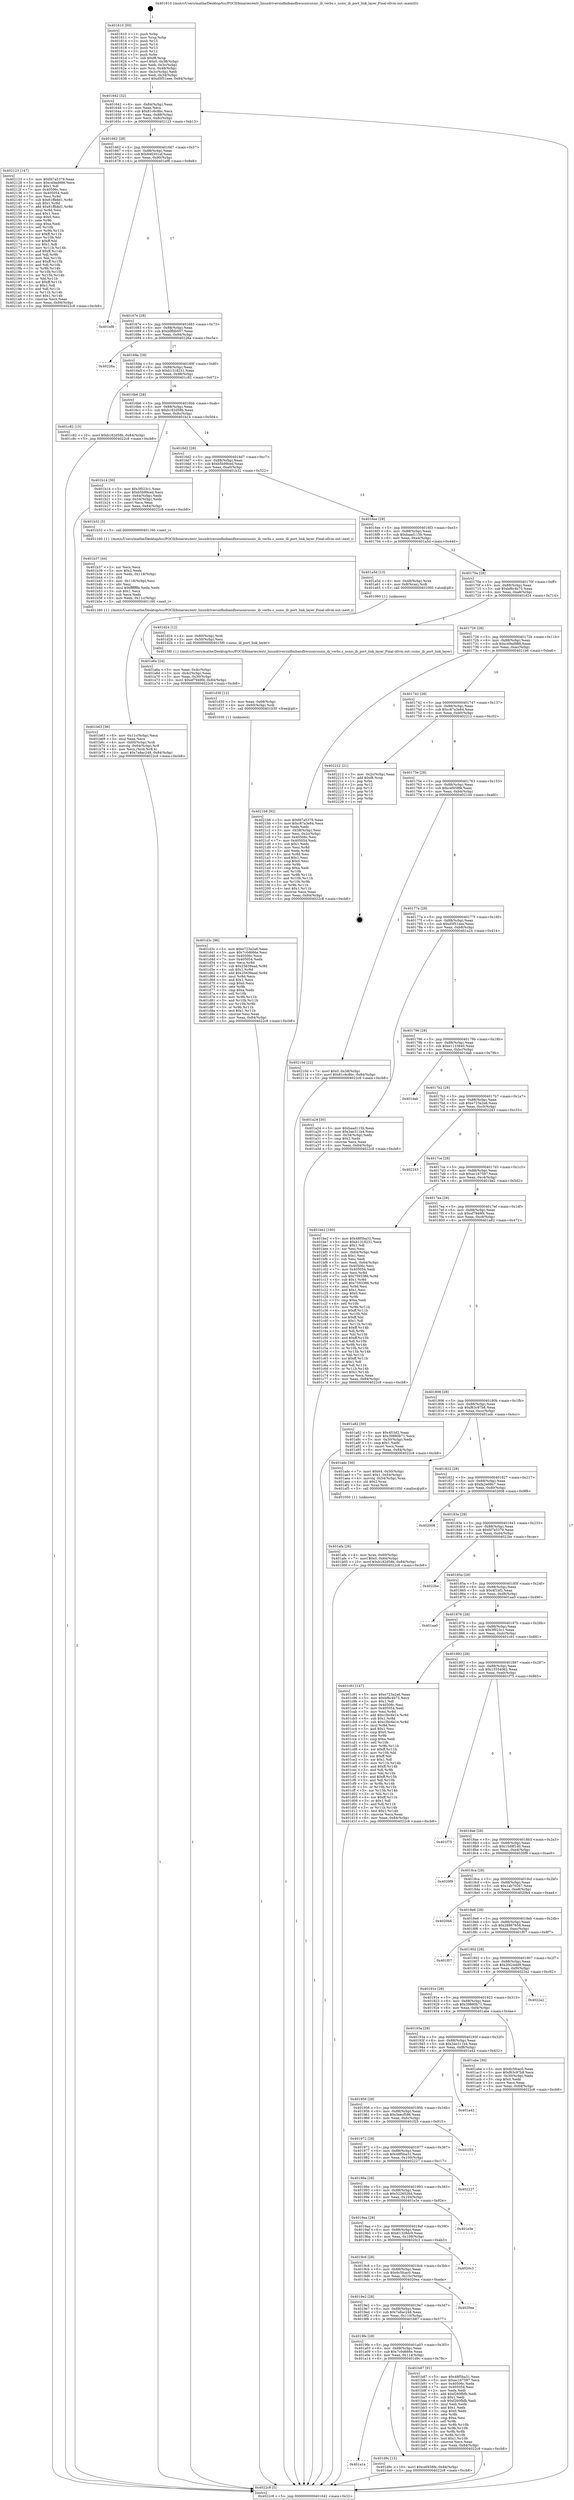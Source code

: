 digraph "0x401610" {
  label = "0x401610 (/mnt/c/Users/mathe/Desktop/tcc/POCII/binaries/extr_linuxdriversinfinibandhwusnicusnic_ib_verbs.c_usnic_ib_port_link_layer_Final-ollvm.out::main(0))"
  labelloc = "t"
  node[shape=record]

  Entry [label="",width=0.3,height=0.3,shape=circle,fillcolor=black,style=filled]
  "0x401642" [label="{
     0x401642 [32]\l
     | [instrs]\l
     &nbsp;&nbsp;0x401642 \<+6\>: mov -0x84(%rbp),%eax\l
     &nbsp;&nbsp;0x401648 \<+2\>: mov %eax,%ecx\l
     &nbsp;&nbsp;0x40164a \<+6\>: sub $0x81c6c8bc,%ecx\l
     &nbsp;&nbsp;0x401650 \<+6\>: mov %eax,-0x88(%rbp)\l
     &nbsp;&nbsp;0x401656 \<+6\>: mov %ecx,-0x8c(%rbp)\l
     &nbsp;&nbsp;0x40165c \<+6\>: je 0000000000402123 \<main+0xb13\>\l
  }"]
  "0x402123" [label="{
     0x402123 [147]\l
     | [instrs]\l
     &nbsp;&nbsp;0x402123 \<+5\>: mov $0xfd7a5379,%eax\l
     &nbsp;&nbsp;0x402128 \<+5\>: mov $0xc49ad986,%ecx\l
     &nbsp;&nbsp;0x40212d \<+2\>: mov $0x1,%dl\l
     &nbsp;&nbsp;0x40212f \<+7\>: mov 0x40506c,%esi\l
     &nbsp;&nbsp;0x402136 \<+7\>: mov 0x405054,%edi\l
     &nbsp;&nbsp;0x40213d \<+3\>: mov %esi,%r8d\l
     &nbsp;&nbsp;0x402140 \<+7\>: sub $0x81ffb8d1,%r8d\l
     &nbsp;&nbsp;0x402147 \<+4\>: sub $0x1,%r8d\l
     &nbsp;&nbsp;0x40214b \<+7\>: add $0x81ffb8d1,%r8d\l
     &nbsp;&nbsp;0x402152 \<+4\>: imul %r8d,%esi\l
     &nbsp;&nbsp;0x402156 \<+3\>: and $0x1,%esi\l
     &nbsp;&nbsp;0x402159 \<+3\>: cmp $0x0,%esi\l
     &nbsp;&nbsp;0x40215c \<+4\>: sete %r9b\l
     &nbsp;&nbsp;0x402160 \<+3\>: cmp $0xa,%edi\l
     &nbsp;&nbsp;0x402163 \<+4\>: setl %r10b\l
     &nbsp;&nbsp;0x402167 \<+3\>: mov %r9b,%r11b\l
     &nbsp;&nbsp;0x40216a \<+4\>: xor $0xff,%r11b\l
     &nbsp;&nbsp;0x40216e \<+3\>: mov %r10b,%bl\l
     &nbsp;&nbsp;0x402171 \<+3\>: xor $0xff,%bl\l
     &nbsp;&nbsp;0x402174 \<+3\>: xor $0x1,%dl\l
     &nbsp;&nbsp;0x402177 \<+3\>: mov %r11b,%r14b\l
     &nbsp;&nbsp;0x40217a \<+4\>: and $0xff,%r14b\l
     &nbsp;&nbsp;0x40217e \<+3\>: and %dl,%r9b\l
     &nbsp;&nbsp;0x402181 \<+3\>: mov %bl,%r15b\l
     &nbsp;&nbsp;0x402184 \<+4\>: and $0xff,%r15b\l
     &nbsp;&nbsp;0x402188 \<+3\>: and %dl,%r10b\l
     &nbsp;&nbsp;0x40218b \<+3\>: or %r9b,%r14b\l
     &nbsp;&nbsp;0x40218e \<+3\>: or %r10b,%r15b\l
     &nbsp;&nbsp;0x402191 \<+3\>: xor %r15b,%r14b\l
     &nbsp;&nbsp;0x402194 \<+3\>: or %bl,%r11b\l
     &nbsp;&nbsp;0x402197 \<+4\>: xor $0xff,%r11b\l
     &nbsp;&nbsp;0x40219b \<+3\>: or $0x1,%dl\l
     &nbsp;&nbsp;0x40219e \<+3\>: and %dl,%r11b\l
     &nbsp;&nbsp;0x4021a1 \<+3\>: or %r11b,%r14b\l
     &nbsp;&nbsp;0x4021a4 \<+4\>: test $0x1,%r14b\l
     &nbsp;&nbsp;0x4021a8 \<+3\>: cmovne %ecx,%eax\l
     &nbsp;&nbsp;0x4021ab \<+6\>: mov %eax,-0x84(%rbp)\l
     &nbsp;&nbsp;0x4021b1 \<+5\>: jmp 00000000004022c8 \<main+0xcb8\>\l
  }"]
  "0x401662" [label="{
     0x401662 [28]\l
     | [instrs]\l
     &nbsp;&nbsp;0x401662 \<+5\>: jmp 0000000000401667 \<main+0x57\>\l
     &nbsp;&nbsp;0x401667 \<+6\>: mov -0x88(%rbp),%eax\l
     &nbsp;&nbsp;0x40166d \<+5\>: sub $0x946301af,%eax\l
     &nbsp;&nbsp;0x401672 \<+6\>: mov %eax,-0x90(%rbp)\l
     &nbsp;&nbsp;0x401678 \<+6\>: je 0000000000401ef8 \<main+0x8e8\>\l
  }"]
  Exit [label="",width=0.3,height=0.3,shape=circle,fillcolor=black,style=filled,peripheries=2]
  "0x401ef8" [label="{
     0x401ef8\l
  }", style=dashed]
  "0x40167e" [label="{
     0x40167e [28]\l
     | [instrs]\l
     &nbsp;&nbsp;0x40167e \<+5\>: jmp 0000000000401683 \<main+0x73\>\l
     &nbsp;&nbsp;0x401683 \<+6\>: mov -0x88(%rbp),%eax\l
     &nbsp;&nbsp;0x401689 \<+5\>: sub $0xb0fdb057,%eax\l
     &nbsp;&nbsp;0x40168e \<+6\>: mov %eax,-0x94(%rbp)\l
     &nbsp;&nbsp;0x401694 \<+6\>: je 000000000040226a \<main+0xc5a\>\l
  }"]
  "0x401a1a" [label="{
     0x401a1a\l
  }", style=dashed]
  "0x40226a" [label="{
     0x40226a\l
  }", style=dashed]
  "0x40169a" [label="{
     0x40169a [28]\l
     | [instrs]\l
     &nbsp;&nbsp;0x40169a \<+5\>: jmp 000000000040169f \<main+0x8f\>\l
     &nbsp;&nbsp;0x40169f \<+6\>: mov -0x88(%rbp),%eax\l
     &nbsp;&nbsp;0x4016a5 \<+5\>: sub $0xb1318231,%eax\l
     &nbsp;&nbsp;0x4016aa \<+6\>: mov %eax,-0x98(%rbp)\l
     &nbsp;&nbsp;0x4016b0 \<+6\>: je 0000000000401c82 \<main+0x672\>\l
  }"]
  "0x401d9c" [label="{
     0x401d9c [15]\l
     | [instrs]\l
     &nbsp;&nbsp;0x401d9c \<+10\>: movl $0xcef458fe,-0x84(%rbp)\l
     &nbsp;&nbsp;0x401da6 \<+5\>: jmp 00000000004022c8 \<main+0xcb8\>\l
  }"]
  "0x401c82" [label="{
     0x401c82 [15]\l
     | [instrs]\l
     &nbsp;&nbsp;0x401c82 \<+10\>: movl $0xb182d58b,-0x84(%rbp)\l
     &nbsp;&nbsp;0x401c8c \<+5\>: jmp 00000000004022c8 \<main+0xcb8\>\l
  }"]
  "0x4016b6" [label="{
     0x4016b6 [28]\l
     | [instrs]\l
     &nbsp;&nbsp;0x4016b6 \<+5\>: jmp 00000000004016bb \<main+0xab\>\l
     &nbsp;&nbsp;0x4016bb \<+6\>: mov -0x88(%rbp),%eax\l
     &nbsp;&nbsp;0x4016c1 \<+5\>: sub $0xb182d58b,%eax\l
     &nbsp;&nbsp;0x4016c6 \<+6\>: mov %eax,-0x9c(%rbp)\l
     &nbsp;&nbsp;0x4016cc \<+6\>: je 0000000000401b14 \<main+0x504\>\l
  }"]
  "0x401d3c" [label="{
     0x401d3c [96]\l
     | [instrs]\l
     &nbsp;&nbsp;0x401d3c \<+5\>: mov $0xe723a2a6,%eax\l
     &nbsp;&nbsp;0x401d41 \<+5\>: mov $0x7c0d666e,%esi\l
     &nbsp;&nbsp;0x401d46 \<+7\>: mov 0x40506c,%ecx\l
     &nbsp;&nbsp;0x401d4d \<+7\>: mov 0x405054,%edx\l
     &nbsp;&nbsp;0x401d54 \<+3\>: mov %ecx,%r8d\l
     &nbsp;&nbsp;0x401d57 \<+7\>: sub $0x25639aad,%r8d\l
     &nbsp;&nbsp;0x401d5e \<+4\>: sub $0x1,%r8d\l
     &nbsp;&nbsp;0x401d62 \<+7\>: add $0x25639aad,%r8d\l
     &nbsp;&nbsp;0x401d69 \<+4\>: imul %r8d,%ecx\l
     &nbsp;&nbsp;0x401d6d \<+3\>: and $0x1,%ecx\l
     &nbsp;&nbsp;0x401d70 \<+3\>: cmp $0x0,%ecx\l
     &nbsp;&nbsp;0x401d73 \<+4\>: sete %r9b\l
     &nbsp;&nbsp;0x401d77 \<+3\>: cmp $0xa,%edx\l
     &nbsp;&nbsp;0x401d7a \<+4\>: setl %r10b\l
     &nbsp;&nbsp;0x401d7e \<+3\>: mov %r9b,%r11b\l
     &nbsp;&nbsp;0x401d81 \<+3\>: and %r10b,%r11b\l
     &nbsp;&nbsp;0x401d84 \<+3\>: xor %r10b,%r9b\l
     &nbsp;&nbsp;0x401d87 \<+3\>: or %r9b,%r11b\l
     &nbsp;&nbsp;0x401d8a \<+4\>: test $0x1,%r11b\l
     &nbsp;&nbsp;0x401d8e \<+3\>: cmovne %esi,%eax\l
     &nbsp;&nbsp;0x401d91 \<+6\>: mov %eax,-0x84(%rbp)\l
     &nbsp;&nbsp;0x401d97 \<+5\>: jmp 00000000004022c8 \<main+0xcb8\>\l
  }"]
  "0x401b14" [label="{
     0x401b14 [30]\l
     | [instrs]\l
     &nbsp;&nbsp;0x401b14 \<+5\>: mov $0x3f023c1,%eax\l
     &nbsp;&nbsp;0x401b19 \<+5\>: mov $0xb5b99ced,%ecx\l
     &nbsp;&nbsp;0x401b1e \<+3\>: mov -0x64(%rbp),%edx\l
     &nbsp;&nbsp;0x401b21 \<+3\>: cmp -0x54(%rbp),%edx\l
     &nbsp;&nbsp;0x401b24 \<+3\>: cmovl %ecx,%eax\l
     &nbsp;&nbsp;0x401b27 \<+6\>: mov %eax,-0x84(%rbp)\l
     &nbsp;&nbsp;0x401b2d \<+5\>: jmp 00000000004022c8 \<main+0xcb8\>\l
  }"]
  "0x4016d2" [label="{
     0x4016d2 [28]\l
     | [instrs]\l
     &nbsp;&nbsp;0x4016d2 \<+5\>: jmp 00000000004016d7 \<main+0xc7\>\l
     &nbsp;&nbsp;0x4016d7 \<+6\>: mov -0x88(%rbp),%eax\l
     &nbsp;&nbsp;0x4016dd \<+5\>: sub $0xb5b99ced,%eax\l
     &nbsp;&nbsp;0x4016e2 \<+6\>: mov %eax,-0xa0(%rbp)\l
     &nbsp;&nbsp;0x4016e8 \<+6\>: je 0000000000401b32 \<main+0x522\>\l
  }"]
  "0x401d30" [label="{
     0x401d30 [12]\l
     | [instrs]\l
     &nbsp;&nbsp;0x401d30 \<+3\>: mov %eax,-0x68(%rbp)\l
     &nbsp;&nbsp;0x401d33 \<+4\>: mov -0x60(%rbp),%rdi\l
     &nbsp;&nbsp;0x401d37 \<+5\>: call 0000000000401030 \<free@plt\>\l
     | [calls]\l
     &nbsp;&nbsp;0x401030 \{1\} (unknown)\l
  }"]
  "0x401b32" [label="{
     0x401b32 [5]\l
     | [instrs]\l
     &nbsp;&nbsp;0x401b32 \<+5\>: call 0000000000401160 \<next_i\>\l
     | [calls]\l
     &nbsp;&nbsp;0x401160 \{1\} (/mnt/c/Users/mathe/Desktop/tcc/POCII/binaries/extr_linuxdriversinfinibandhwusnicusnic_ib_verbs.c_usnic_ib_port_link_layer_Final-ollvm.out::next_i)\l
  }"]
  "0x4016ee" [label="{
     0x4016ee [28]\l
     | [instrs]\l
     &nbsp;&nbsp;0x4016ee \<+5\>: jmp 00000000004016f3 \<main+0xe3\>\l
     &nbsp;&nbsp;0x4016f3 \<+6\>: mov -0x88(%rbp),%eax\l
     &nbsp;&nbsp;0x4016f9 \<+5\>: sub $0xbaad115b,%eax\l
     &nbsp;&nbsp;0x4016fe \<+6\>: mov %eax,-0xa4(%rbp)\l
     &nbsp;&nbsp;0x401704 \<+6\>: je 0000000000401a5d \<main+0x44d\>\l
  }"]
  "0x4019fe" [label="{
     0x4019fe [28]\l
     | [instrs]\l
     &nbsp;&nbsp;0x4019fe \<+5\>: jmp 0000000000401a03 \<main+0x3f3\>\l
     &nbsp;&nbsp;0x401a03 \<+6\>: mov -0x88(%rbp),%eax\l
     &nbsp;&nbsp;0x401a09 \<+5\>: sub $0x7c0d666e,%eax\l
     &nbsp;&nbsp;0x401a0e \<+6\>: mov %eax,-0x114(%rbp)\l
     &nbsp;&nbsp;0x401a14 \<+6\>: je 0000000000401d9c \<main+0x78c\>\l
  }"]
  "0x401a5d" [label="{
     0x401a5d [13]\l
     | [instrs]\l
     &nbsp;&nbsp;0x401a5d \<+4\>: mov -0x48(%rbp),%rax\l
     &nbsp;&nbsp;0x401a61 \<+4\>: mov 0x8(%rax),%rdi\l
     &nbsp;&nbsp;0x401a65 \<+5\>: call 0000000000401060 \<atoi@plt\>\l
     | [calls]\l
     &nbsp;&nbsp;0x401060 \{1\} (unknown)\l
  }"]
  "0x40170a" [label="{
     0x40170a [28]\l
     | [instrs]\l
     &nbsp;&nbsp;0x40170a \<+5\>: jmp 000000000040170f \<main+0xff\>\l
     &nbsp;&nbsp;0x40170f \<+6\>: mov -0x88(%rbp),%eax\l
     &nbsp;&nbsp;0x401715 \<+5\>: sub $0xbf6c4b75,%eax\l
     &nbsp;&nbsp;0x40171a \<+6\>: mov %eax,-0xa8(%rbp)\l
     &nbsp;&nbsp;0x401720 \<+6\>: je 0000000000401d24 \<main+0x714\>\l
  }"]
  "0x401b87" [label="{
     0x401b87 [91]\l
     | [instrs]\l
     &nbsp;&nbsp;0x401b87 \<+5\>: mov $0x48f5ba31,%eax\l
     &nbsp;&nbsp;0x401b8c \<+5\>: mov $0xec167597,%ecx\l
     &nbsp;&nbsp;0x401b91 \<+7\>: mov 0x40506c,%edx\l
     &nbsp;&nbsp;0x401b98 \<+7\>: mov 0x405054,%esi\l
     &nbsp;&nbsp;0x401b9f \<+2\>: mov %edx,%edi\l
     &nbsp;&nbsp;0x401ba1 \<+6\>: add $0xf260fbfb,%edi\l
     &nbsp;&nbsp;0x401ba7 \<+3\>: sub $0x1,%edi\l
     &nbsp;&nbsp;0x401baa \<+6\>: sub $0xf260fbfb,%edi\l
     &nbsp;&nbsp;0x401bb0 \<+3\>: imul %edi,%edx\l
     &nbsp;&nbsp;0x401bb3 \<+3\>: and $0x1,%edx\l
     &nbsp;&nbsp;0x401bb6 \<+3\>: cmp $0x0,%edx\l
     &nbsp;&nbsp;0x401bb9 \<+4\>: sete %r8b\l
     &nbsp;&nbsp;0x401bbd \<+3\>: cmp $0xa,%esi\l
     &nbsp;&nbsp;0x401bc0 \<+4\>: setl %r9b\l
     &nbsp;&nbsp;0x401bc4 \<+3\>: mov %r8b,%r10b\l
     &nbsp;&nbsp;0x401bc7 \<+3\>: and %r9b,%r10b\l
     &nbsp;&nbsp;0x401bca \<+3\>: xor %r9b,%r8b\l
     &nbsp;&nbsp;0x401bcd \<+3\>: or %r8b,%r10b\l
     &nbsp;&nbsp;0x401bd0 \<+4\>: test $0x1,%r10b\l
     &nbsp;&nbsp;0x401bd4 \<+3\>: cmovne %ecx,%eax\l
     &nbsp;&nbsp;0x401bd7 \<+6\>: mov %eax,-0x84(%rbp)\l
     &nbsp;&nbsp;0x401bdd \<+5\>: jmp 00000000004022c8 \<main+0xcb8\>\l
  }"]
  "0x401d24" [label="{
     0x401d24 [12]\l
     | [instrs]\l
     &nbsp;&nbsp;0x401d24 \<+4\>: mov -0x60(%rbp),%rdi\l
     &nbsp;&nbsp;0x401d28 \<+3\>: mov -0x50(%rbp),%esi\l
     &nbsp;&nbsp;0x401d2b \<+5\>: call 00000000004015f0 \<usnic_ib_port_link_layer\>\l
     | [calls]\l
     &nbsp;&nbsp;0x4015f0 \{1\} (/mnt/c/Users/mathe/Desktop/tcc/POCII/binaries/extr_linuxdriversinfinibandhwusnicusnic_ib_verbs.c_usnic_ib_port_link_layer_Final-ollvm.out::usnic_ib_port_link_layer)\l
  }"]
  "0x401726" [label="{
     0x401726 [28]\l
     | [instrs]\l
     &nbsp;&nbsp;0x401726 \<+5\>: jmp 000000000040172b \<main+0x11b\>\l
     &nbsp;&nbsp;0x40172b \<+6\>: mov -0x88(%rbp),%eax\l
     &nbsp;&nbsp;0x401731 \<+5\>: sub $0xc49ad986,%eax\l
     &nbsp;&nbsp;0x401736 \<+6\>: mov %eax,-0xac(%rbp)\l
     &nbsp;&nbsp;0x40173c \<+6\>: je 00000000004021b6 \<main+0xba6\>\l
  }"]
  "0x4019e2" [label="{
     0x4019e2 [28]\l
     | [instrs]\l
     &nbsp;&nbsp;0x4019e2 \<+5\>: jmp 00000000004019e7 \<main+0x3d7\>\l
     &nbsp;&nbsp;0x4019e7 \<+6\>: mov -0x88(%rbp),%eax\l
     &nbsp;&nbsp;0x4019ed \<+5\>: sub $0x7a8ac248,%eax\l
     &nbsp;&nbsp;0x4019f2 \<+6\>: mov %eax,-0x110(%rbp)\l
     &nbsp;&nbsp;0x4019f8 \<+6\>: je 0000000000401b87 \<main+0x577\>\l
  }"]
  "0x4021b6" [label="{
     0x4021b6 [92]\l
     | [instrs]\l
     &nbsp;&nbsp;0x4021b6 \<+5\>: mov $0xfd7a5379,%eax\l
     &nbsp;&nbsp;0x4021bb \<+5\>: mov $0xc87a3e84,%ecx\l
     &nbsp;&nbsp;0x4021c0 \<+2\>: xor %edx,%edx\l
     &nbsp;&nbsp;0x4021c2 \<+3\>: mov -0x38(%rbp),%esi\l
     &nbsp;&nbsp;0x4021c5 \<+3\>: mov %esi,-0x2c(%rbp)\l
     &nbsp;&nbsp;0x4021c8 \<+7\>: mov 0x40506c,%esi\l
     &nbsp;&nbsp;0x4021cf \<+7\>: mov 0x405054,%edi\l
     &nbsp;&nbsp;0x4021d6 \<+3\>: sub $0x1,%edx\l
     &nbsp;&nbsp;0x4021d9 \<+3\>: mov %esi,%r8d\l
     &nbsp;&nbsp;0x4021dc \<+3\>: add %edx,%r8d\l
     &nbsp;&nbsp;0x4021df \<+4\>: imul %r8d,%esi\l
     &nbsp;&nbsp;0x4021e3 \<+3\>: and $0x1,%esi\l
     &nbsp;&nbsp;0x4021e6 \<+3\>: cmp $0x0,%esi\l
     &nbsp;&nbsp;0x4021e9 \<+4\>: sete %r9b\l
     &nbsp;&nbsp;0x4021ed \<+3\>: cmp $0xa,%edi\l
     &nbsp;&nbsp;0x4021f0 \<+4\>: setl %r10b\l
     &nbsp;&nbsp;0x4021f4 \<+3\>: mov %r9b,%r11b\l
     &nbsp;&nbsp;0x4021f7 \<+3\>: and %r10b,%r11b\l
     &nbsp;&nbsp;0x4021fa \<+3\>: xor %r10b,%r9b\l
     &nbsp;&nbsp;0x4021fd \<+3\>: or %r9b,%r11b\l
     &nbsp;&nbsp;0x402200 \<+4\>: test $0x1,%r11b\l
     &nbsp;&nbsp;0x402204 \<+3\>: cmovne %ecx,%eax\l
     &nbsp;&nbsp;0x402207 \<+6\>: mov %eax,-0x84(%rbp)\l
     &nbsp;&nbsp;0x40220d \<+5\>: jmp 00000000004022c8 \<main+0xcb8\>\l
  }"]
  "0x401742" [label="{
     0x401742 [28]\l
     | [instrs]\l
     &nbsp;&nbsp;0x401742 \<+5\>: jmp 0000000000401747 \<main+0x137\>\l
     &nbsp;&nbsp;0x401747 \<+6\>: mov -0x88(%rbp),%eax\l
     &nbsp;&nbsp;0x40174d \<+5\>: sub $0xc87a3e84,%eax\l
     &nbsp;&nbsp;0x401752 \<+6\>: mov %eax,-0xb0(%rbp)\l
     &nbsp;&nbsp;0x401758 \<+6\>: je 0000000000402212 \<main+0xc02\>\l
  }"]
  "0x4020ea" [label="{
     0x4020ea\l
  }", style=dashed]
  "0x402212" [label="{
     0x402212 [21]\l
     | [instrs]\l
     &nbsp;&nbsp;0x402212 \<+3\>: mov -0x2c(%rbp),%eax\l
     &nbsp;&nbsp;0x402215 \<+7\>: add $0xf8,%rsp\l
     &nbsp;&nbsp;0x40221c \<+1\>: pop %rbx\l
     &nbsp;&nbsp;0x40221d \<+2\>: pop %r12\l
     &nbsp;&nbsp;0x40221f \<+2\>: pop %r13\l
     &nbsp;&nbsp;0x402221 \<+2\>: pop %r14\l
     &nbsp;&nbsp;0x402223 \<+2\>: pop %r15\l
     &nbsp;&nbsp;0x402225 \<+1\>: pop %rbp\l
     &nbsp;&nbsp;0x402226 \<+1\>: ret\l
  }"]
  "0x40175e" [label="{
     0x40175e [28]\l
     | [instrs]\l
     &nbsp;&nbsp;0x40175e \<+5\>: jmp 0000000000401763 \<main+0x153\>\l
     &nbsp;&nbsp;0x401763 \<+6\>: mov -0x88(%rbp),%eax\l
     &nbsp;&nbsp;0x401769 \<+5\>: sub $0xcef458fe,%eax\l
     &nbsp;&nbsp;0x40176e \<+6\>: mov %eax,-0xb4(%rbp)\l
     &nbsp;&nbsp;0x401774 \<+6\>: je 000000000040210d \<main+0xafd\>\l
  }"]
  "0x4019c6" [label="{
     0x4019c6 [28]\l
     | [instrs]\l
     &nbsp;&nbsp;0x4019c6 \<+5\>: jmp 00000000004019cb \<main+0x3bb\>\l
     &nbsp;&nbsp;0x4019cb \<+6\>: mov -0x88(%rbp),%eax\l
     &nbsp;&nbsp;0x4019d1 \<+5\>: sub $0x6c5fcac0,%eax\l
     &nbsp;&nbsp;0x4019d6 \<+6\>: mov %eax,-0x10c(%rbp)\l
     &nbsp;&nbsp;0x4019dc \<+6\>: je 00000000004020ea \<main+0xada\>\l
  }"]
  "0x40210d" [label="{
     0x40210d [22]\l
     | [instrs]\l
     &nbsp;&nbsp;0x40210d \<+7\>: movl $0x0,-0x38(%rbp)\l
     &nbsp;&nbsp;0x402114 \<+10\>: movl $0x81c6c8bc,-0x84(%rbp)\l
     &nbsp;&nbsp;0x40211e \<+5\>: jmp 00000000004022c8 \<main+0xcb8\>\l
  }"]
  "0x40177a" [label="{
     0x40177a [28]\l
     | [instrs]\l
     &nbsp;&nbsp;0x40177a \<+5\>: jmp 000000000040177f \<main+0x16f\>\l
     &nbsp;&nbsp;0x40177f \<+6\>: mov -0x88(%rbp),%eax\l
     &nbsp;&nbsp;0x401785 \<+5\>: sub $0xd5f51eee,%eax\l
     &nbsp;&nbsp;0x40178a \<+6\>: mov %eax,-0xb8(%rbp)\l
     &nbsp;&nbsp;0x401790 \<+6\>: je 0000000000401a24 \<main+0x414\>\l
  }"]
  "0x4020c3" [label="{
     0x4020c3\l
  }", style=dashed]
  "0x401a24" [label="{
     0x401a24 [30]\l
     | [instrs]\l
     &nbsp;&nbsp;0x401a24 \<+5\>: mov $0xbaad115b,%eax\l
     &nbsp;&nbsp;0x401a29 \<+5\>: mov $0x3ae311b4,%ecx\l
     &nbsp;&nbsp;0x401a2e \<+3\>: mov -0x34(%rbp),%edx\l
     &nbsp;&nbsp;0x401a31 \<+3\>: cmp $0x2,%edx\l
     &nbsp;&nbsp;0x401a34 \<+3\>: cmovne %ecx,%eax\l
     &nbsp;&nbsp;0x401a37 \<+6\>: mov %eax,-0x84(%rbp)\l
     &nbsp;&nbsp;0x401a3d \<+5\>: jmp 00000000004022c8 \<main+0xcb8\>\l
  }"]
  "0x401796" [label="{
     0x401796 [28]\l
     | [instrs]\l
     &nbsp;&nbsp;0x401796 \<+5\>: jmp 000000000040179b \<main+0x18b\>\l
     &nbsp;&nbsp;0x40179b \<+6\>: mov -0x88(%rbp),%eax\l
     &nbsp;&nbsp;0x4017a1 \<+5\>: sub $0xe1133840,%eax\l
     &nbsp;&nbsp;0x4017a6 \<+6\>: mov %eax,-0xbc(%rbp)\l
     &nbsp;&nbsp;0x4017ac \<+6\>: je 0000000000401dab \<main+0x79b\>\l
  }"]
  "0x4022c8" [label="{
     0x4022c8 [5]\l
     | [instrs]\l
     &nbsp;&nbsp;0x4022c8 \<+5\>: jmp 0000000000401642 \<main+0x32\>\l
  }"]
  "0x401610" [label="{
     0x401610 [50]\l
     | [instrs]\l
     &nbsp;&nbsp;0x401610 \<+1\>: push %rbp\l
     &nbsp;&nbsp;0x401611 \<+3\>: mov %rsp,%rbp\l
     &nbsp;&nbsp;0x401614 \<+2\>: push %r15\l
     &nbsp;&nbsp;0x401616 \<+2\>: push %r14\l
     &nbsp;&nbsp;0x401618 \<+2\>: push %r13\l
     &nbsp;&nbsp;0x40161a \<+2\>: push %r12\l
     &nbsp;&nbsp;0x40161c \<+1\>: push %rbx\l
     &nbsp;&nbsp;0x40161d \<+7\>: sub $0xf8,%rsp\l
     &nbsp;&nbsp;0x401624 \<+7\>: movl $0x0,-0x38(%rbp)\l
     &nbsp;&nbsp;0x40162b \<+3\>: mov %edi,-0x3c(%rbp)\l
     &nbsp;&nbsp;0x40162e \<+4\>: mov %rsi,-0x48(%rbp)\l
     &nbsp;&nbsp;0x401632 \<+3\>: mov -0x3c(%rbp),%edi\l
     &nbsp;&nbsp;0x401635 \<+3\>: mov %edi,-0x34(%rbp)\l
     &nbsp;&nbsp;0x401638 \<+10\>: movl $0xd5f51eee,-0x84(%rbp)\l
  }"]
  "0x401a6a" [label="{
     0x401a6a [24]\l
     | [instrs]\l
     &nbsp;&nbsp;0x401a6a \<+3\>: mov %eax,-0x4c(%rbp)\l
     &nbsp;&nbsp;0x401a6d \<+3\>: mov -0x4c(%rbp),%eax\l
     &nbsp;&nbsp;0x401a70 \<+3\>: mov %eax,-0x30(%rbp)\l
     &nbsp;&nbsp;0x401a73 \<+10\>: movl $0xef7949f4,-0x84(%rbp)\l
     &nbsp;&nbsp;0x401a7d \<+5\>: jmp 00000000004022c8 \<main+0xcb8\>\l
  }"]
  "0x4019aa" [label="{
     0x4019aa [28]\l
     | [instrs]\l
     &nbsp;&nbsp;0x4019aa \<+5\>: jmp 00000000004019af \<main+0x39f\>\l
     &nbsp;&nbsp;0x4019af \<+6\>: mov -0x88(%rbp),%eax\l
     &nbsp;&nbsp;0x4019b5 \<+5\>: sub $0x61328dc9,%eax\l
     &nbsp;&nbsp;0x4019ba \<+6\>: mov %eax,-0x108(%rbp)\l
     &nbsp;&nbsp;0x4019c0 \<+6\>: je 00000000004020c3 \<main+0xab3\>\l
  }"]
  "0x401dab" [label="{
     0x401dab\l
  }", style=dashed]
  "0x4017b2" [label="{
     0x4017b2 [28]\l
     | [instrs]\l
     &nbsp;&nbsp;0x4017b2 \<+5\>: jmp 00000000004017b7 \<main+0x1a7\>\l
     &nbsp;&nbsp;0x4017b7 \<+6\>: mov -0x88(%rbp),%eax\l
     &nbsp;&nbsp;0x4017bd \<+5\>: sub $0xe723a2a6,%eax\l
     &nbsp;&nbsp;0x4017c2 \<+6\>: mov %eax,-0xc0(%rbp)\l
     &nbsp;&nbsp;0x4017c8 \<+6\>: je 0000000000402243 \<main+0xc33\>\l
  }"]
  "0x401e3e" [label="{
     0x401e3e\l
  }", style=dashed]
  "0x402243" [label="{
     0x402243\l
  }", style=dashed]
  "0x4017ce" [label="{
     0x4017ce [28]\l
     | [instrs]\l
     &nbsp;&nbsp;0x4017ce \<+5\>: jmp 00000000004017d3 \<main+0x1c3\>\l
     &nbsp;&nbsp;0x4017d3 \<+6\>: mov -0x88(%rbp),%eax\l
     &nbsp;&nbsp;0x4017d9 \<+5\>: sub $0xec167597,%eax\l
     &nbsp;&nbsp;0x4017de \<+6\>: mov %eax,-0xc4(%rbp)\l
     &nbsp;&nbsp;0x4017e4 \<+6\>: je 0000000000401be2 \<main+0x5d2\>\l
  }"]
  "0x40198e" [label="{
     0x40198e [28]\l
     | [instrs]\l
     &nbsp;&nbsp;0x40198e \<+5\>: jmp 0000000000401993 \<main+0x383\>\l
     &nbsp;&nbsp;0x401993 \<+6\>: mov -0x88(%rbp),%eax\l
     &nbsp;&nbsp;0x401999 \<+5\>: sub $0x5226526d,%eax\l
     &nbsp;&nbsp;0x40199e \<+6\>: mov %eax,-0x104(%rbp)\l
     &nbsp;&nbsp;0x4019a4 \<+6\>: je 0000000000401e3e \<main+0x82e\>\l
  }"]
  "0x401be2" [label="{
     0x401be2 [160]\l
     | [instrs]\l
     &nbsp;&nbsp;0x401be2 \<+5\>: mov $0x48f5ba31,%eax\l
     &nbsp;&nbsp;0x401be7 \<+5\>: mov $0xb1318231,%ecx\l
     &nbsp;&nbsp;0x401bec \<+2\>: mov $0x1,%dl\l
     &nbsp;&nbsp;0x401bee \<+2\>: xor %esi,%esi\l
     &nbsp;&nbsp;0x401bf0 \<+3\>: mov -0x64(%rbp),%edi\l
     &nbsp;&nbsp;0x401bf3 \<+3\>: sub $0x1,%esi\l
     &nbsp;&nbsp;0x401bf6 \<+2\>: sub %esi,%edi\l
     &nbsp;&nbsp;0x401bf8 \<+3\>: mov %edi,-0x64(%rbp)\l
     &nbsp;&nbsp;0x401bfb \<+7\>: mov 0x40506c,%esi\l
     &nbsp;&nbsp;0x401c02 \<+7\>: mov 0x405054,%edi\l
     &nbsp;&nbsp;0x401c09 \<+3\>: mov %esi,%r8d\l
     &nbsp;&nbsp;0x401c0c \<+7\>: sub $0x7593386,%r8d\l
     &nbsp;&nbsp;0x401c13 \<+4\>: sub $0x1,%r8d\l
     &nbsp;&nbsp;0x401c17 \<+7\>: add $0x7593386,%r8d\l
     &nbsp;&nbsp;0x401c1e \<+4\>: imul %r8d,%esi\l
     &nbsp;&nbsp;0x401c22 \<+3\>: and $0x1,%esi\l
     &nbsp;&nbsp;0x401c25 \<+3\>: cmp $0x0,%esi\l
     &nbsp;&nbsp;0x401c28 \<+4\>: sete %r9b\l
     &nbsp;&nbsp;0x401c2c \<+3\>: cmp $0xa,%edi\l
     &nbsp;&nbsp;0x401c2f \<+4\>: setl %r10b\l
     &nbsp;&nbsp;0x401c33 \<+3\>: mov %r9b,%r11b\l
     &nbsp;&nbsp;0x401c36 \<+4\>: xor $0xff,%r11b\l
     &nbsp;&nbsp;0x401c3a \<+3\>: mov %r10b,%bl\l
     &nbsp;&nbsp;0x401c3d \<+3\>: xor $0xff,%bl\l
     &nbsp;&nbsp;0x401c40 \<+3\>: xor $0x1,%dl\l
     &nbsp;&nbsp;0x401c43 \<+3\>: mov %r11b,%r14b\l
     &nbsp;&nbsp;0x401c46 \<+4\>: and $0xff,%r14b\l
     &nbsp;&nbsp;0x401c4a \<+3\>: and %dl,%r9b\l
     &nbsp;&nbsp;0x401c4d \<+3\>: mov %bl,%r15b\l
     &nbsp;&nbsp;0x401c50 \<+4\>: and $0xff,%r15b\l
     &nbsp;&nbsp;0x401c54 \<+3\>: and %dl,%r10b\l
     &nbsp;&nbsp;0x401c57 \<+3\>: or %r9b,%r14b\l
     &nbsp;&nbsp;0x401c5a \<+3\>: or %r10b,%r15b\l
     &nbsp;&nbsp;0x401c5d \<+3\>: xor %r15b,%r14b\l
     &nbsp;&nbsp;0x401c60 \<+3\>: or %bl,%r11b\l
     &nbsp;&nbsp;0x401c63 \<+4\>: xor $0xff,%r11b\l
     &nbsp;&nbsp;0x401c67 \<+3\>: or $0x1,%dl\l
     &nbsp;&nbsp;0x401c6a \<+3\>: and %dl,%r11b\l
     &nbsp;&nbsp;0x401c6d \<+3\>: or %r11b,%r14b\l
     &nbsp;&nbsp;0x401c70 \<+4\>: test $0x1,%r14b\l
     &nbsp;&nbsp;0x401c74 \<+3\>: cmovne %ecx,%eax\l
     &nbsp;&nbsp;0x401c77 \<+6\>: mov %eax,-0x84(%rbp)\l
     &nbsp;&nbsp;0x401c7d \<+5\>: jmp 00000000004022c8 \<main+0xcb8\>\l
  }"]
  "0x4017ea" [label="{
     0x4017ea [28]\l
     | [instrs]\l
     &nbsp;&nbsp;0x4017ea \<+5\>: jmp 00000000004017ef \<main+0x1df\>\l
     &nbsp;&nbsp;0x4017ef \<+6\>: mov -0x88(%rbp),%eax\l
     &nbsp;&nbsp;0x4017f5 \<+5\>: sub $0xef7949f4,%eax\l
     &nbsp;&nbsp;0x4017fa \<+6\>: mov %eax,-0xc8(%rbp)\l
     &nbsp;&nbsp;0x401800 \<+6\>: je 0000000000401a82 \<main+0x472\>\l
  }"]
  "0x402227" [label="{
     0x402227\l
  }", style=dashed]
  "0x401a82" [label="{
     0x401a82 [30]\l
     | [instrs]\l
     &nbsp;&nbsp;0x401a82 \<+5\>: mov $0x4f1bf2,%eax\l
     &nbsp;&nbsp;0x401a87 \<+5\>: mov $0x39880b71,%ecx\l
     &nbsp;&nbsp;0x401a8c \<+3\>: mov -0x30(%rbp),%edx\l
     &nbsp;&nbsp;0x401a8f \<+3\>: cmp $0x1,%edx\l
     &nbsp;&nbsp;0x401a92 \<+3\>: cmovl %ecx,%eax\l
     &nbsp;&nbsp;0x401a95 \<+6\>: mov %eax,-0x84(%rbp)\l
     &nbsp;&nbsp;0x401a9b \<+5\>: jmp 00000000004022c8 \<main+0xcb8\>\l
  }"]
  "0x401806" [label="{
     0x401806 [28]\l
     | [instrs]\l
     &nbsp;&nbsp;0x401806 \<+5\>: jmp 000000000040180b \<main+0x1fb\>\l
     &nbsp;&nbsp;0x40180b \<+6\>: mov -0x88(%rbp),%eax\l
     &nbsp;&nbsp;0x401811 \<+5\>: sub $0xf63c97b8,%eax\l
     &nbsp;&nbsp;0x401816 \<+6\>: mov %eax,-0xcc(%rbp)\l
     &nbsp;&nbsp;0x40181c \<+6\>: je 0000000000401adc \<main+0x4cc\>\l
  }"]
  "0x401972" [label="{
     0x401972 [28]\l
     | [instrs]\l
     &nbsp;&nbsp;0x401972 \<+5\>: jmp 0000000000401977 \<main+0x367\>\l
     &nbsp;&nbsp;0x401977 \<+6\>: mov -0x88(%rbp),%eax\l
     &nbsp;&nbsp;0x40197d \<+5\>: sub $0x48f5ba31,%eax\l
     &nbsp;&nbsp;0x401982 \<+6\>: mov %eax,-0x100(%rbp)\l
     &nbsp;&nbsp;0x401988 \<+6\>: je 0000000000402227 \<main+0xc17\>\l
  }"]
  "0x401adc" [label="{
     0x401adc [30]\l
     | [instrs]\l
     &nbsp;&nbsp;0x401adc \<+7\>: movl $0x64,-0x50(%rbp)\l
     &nbsp;&nbsp;0x401ae3 \<+7\>: movl $0x1,-0x54(%rbp)\l
     &nbsp;&nbsp;0x401aea \<+4\>: movslq -0x54(%rbp),%rax\l
     &nbsp;&nbsp;0x401aee \<+4\>: shl $0x2,%rax\l
     &nbsp;&nbsp;0x401af2 \<+3\>: mov %rax,%rdi\l
     &nbsp;&nbsp;0x401af5 \<+5\>: call 0000000000401050 \<malloc@plt\>\l
     | [calls]\l
     &nbsp;&nbsp;0x401050 \{1\} (unknown)\l
  }"]
  "0x401822" [label="{
     0x401822 [28]\l
     | [instrs]\l
     &nbsp;&nbsp;0x401822 \<+5\>: jmp 0000000000401827 \<main+0x217\>\l
     &nbsp;&nbsp;0x401827 \<+6\>: mov -0x88(%rbp),%eax\l
     &nbsp;&nbsp;0x40182d \<+5\>: sub $0xfa2e68b7,%eax\l
     &nbsp;&nbsp;0x401832 \<+6\>: mov %eax,-0xd0(%rbp)\l
     &nbsp;&nbsp;0x401838 \<+6\>: je 0000000000402008 \<main+0x9f8\>\l
  }"]
  "0x401f25" [label="{
     0x401f25\l
  }", style=dashed]
  "0x402008" [label="{
     0x402008\l
  }", style=dashed]
  "0x40183e" [label="{
     0x40183e [28]\l
     | [instrs]\l
     &nbsp;&nbsp;0x40183e \<+5\>: jmp 0000000000401843 \<main+0x233\>\l
     &nbsp;&nbsp;0x401843 \<+6\>: mov -0x88(%rbp),%eax\l
     &nbsp;&nbsp;0x401849 \<+5\>: sub $0xfd7a5379,%eax\l
     &nbsp;&nbsp;0x40184e \<+6\>: mov %eax,-0xd4(%rbp)\l
     &nbsp;&nbsp;0x401854 \<+6\>: je 00000000004022be \<main+0xcae\>\l
  }"]
  "0x401956" [label="{
     0x401956 [28]\l
     | [instrs]\l
     &nbsp;&nbsp;0x401956 \<+5\>: jmp 000000000040195b \<main+0x34b\>\l
     &nbsp;&nbsp;0x40195b \<+6\>: mov -0x88(%rbp),%eax\l
     &nbsp;&nbsp;0x401961 \<+5\>: sub $0x3eecf596,%eax\l
     &nbsp;&nbsp;0x401966 \<+6\>: mov %eax,-0xfc(%rbp)\l
     &nbsp;&nbsp;0x40196c \<+6\>: je 0000000000401f25 \<main+0x915\>\l
  }"]
  "0x4022be" [label="{
     0x4022be\l
  }", style=dashed]
  "0x40185a" [label="{
     0x40185a [28]\l
     | [instrs]\l
     &nbsp;&nbsp;0x40185a \<+5\>: jmp 000000000040185f \<main+0x24f\>\l
     &nbsp;&nbsp;0x40185f \<+6\>: mov -0x88(%rbp),%eax\l
     &nbsp;&nbsp;0x401865 \<+5\>: sub $0x4f1bf2,%eax\l
     &nbsp;&nbsp;0x40186a \<+6\>: mov %eax,-0xd8(%rbp)\l
     &nbsp;&nbsp;0x401870 \<+6\>: je 0000000000401aa0 \<main+0x490\>\l
  }"]
  "0x401a42" [label="{
     0x401a42\l
  }", style=dashed]
  "0x401aa0" [label="{
     0x401aa0\l
  }", style=dashed]
  "0x401876" [label="{
     0x401876 [28]\l
     | [instrs]\l
     &nbsp;&nbsp;0x401876 \<+5\>: jmp 000000000040187b \<main+0x26b\>\l
     &nbsp;&nbsp;0x40187b \<+6\>: mov -0x88(%rbp),%eax\l
     &nbsp;&nbsp;0x401881 \<+5\>: sub $0x3f023c1,%eax\l
     &nbsp;&nbsp;0x401886 \<+6\>: mov %eax,-0xdc(%rbp)\l
     &nbsp;&nbsp;0x40188c \<+6\>: je 0000000000401c91 \<main+0x681\>\l
  }"]
  "0x401b63" [label="{
     0x401b63 [36]\l
     | [instrs]\l
     &nbsp;&nbsp;0x401b63 \<+6\>: mov -0x11c(%rbp),%ecx\l
     &nbsp;&nbsp;0x401b69 \<+3\>: imul %eax,%ecx\l
     &nbsp;&nbsp;0x401b6c \<+4\>: mov -0x60(%rbp),%rdi\l
     &nbsp;&nbsp;0x401b70 \<+4\>: movslq -0x64(%rbp),%r8\l
     &nbsp;&nbsp;0x401b74 \<+4\>: mov %ecx,(%rdi,%r8,4)\l
     &nbsp;&nbsp;0x401b78 \<+10\>: movl $0x7a8ac248,-0x84(%rbp)\l
     &nbsp;&nbsp;0x401b82 \<+5\>: jmp 00000000004022c8 \<main+0xcb8\>\l
  }"]
  "0x401c91" [label="{
     0x401c91 [147]\l
     | [instrs]\l
     &nbsp;&nbsp;0x401c91 \<+5\>: mov $0xe723a2a6,%eax\l
     &nbsp;&nbsp;0x401c96 \<+5\>: mov $0xbf6c4b75,%ecx\l
     &nbsp;&nbsp;0x401c9b \<+2\>: mov $0x1,%dl\l
     &nbsp;&nbsp;0x401c9d \<+7\>: mov 0x40506c,%esi\l
     &nbsp;&nbsp;0x401ca4 \<+7\>: mov 0x405054,%edi\l
     &nbsp;&nbsp;0x401cab \<+3\>: mov %esi,%r8d\l
     &nbsp;&nbsp;0x401cae \<+7\>: add $0xc3bc6e1e,%r8d\l
     &nbsp;&nbsp;0x401cb5 \<+4\>: sub $0x1,%r8d\l
     &nbsp;&nbsp;0x401cb9 \<+7\>: sub $0xc3bc6e1e,%r8d\l
     &nbsp;&nbsp;0x401cc0 \<+4\>: imul %r8d,%esi\l
     &nbsp;&nbsp;0x401cc4 \<+3\>: and $0x1,%esi\l
     &nbsp;&nbsp;0x401cc7 \<+3\>: cmp $0x0,%esi\l
     &nbsp;&nbsp;0x401cca \<+4\>: sete %r9b\l
     &nbsp;&nbsp;0x401cce \<+3\>: cmp $0xa,%edi\l
     &nbsp;&nbsp;0x401cd1 \<+4\>: setl %r10b\l
     &nbsp;&nbsp;0x401cd5 \<+3\>: mov %r9b,%r11b\l
     &nbsp;&nbsp;0x401cd8 \<+4\>: xor $0xff,%r11b\l
     &nbsp;&nbsp;0x401cdc \<+3\>: mov %r10b,%bl\l
     &nbsp;&nbsp;0x401cdf \<+3\>: xor $0xff,%bl\l
     &nbsp;&nbsp;0x401ce2 \<+3\>: xor $0x1,%dl\l
     &nbsp;&nbsp;0x401ce5 \<+3\>: mov %r11b,%r14b\l
     &nbsp;&nbsp;0x401ce8 \<+4\>: and $0xff,%r14b\l
     &nbsp;&nbsp;0x401cec \<+3\>: and %dl,%r9b\l
     &nbsp;&nbsp;0x401cef \<+3\>: mov %bl,%r15b\l
     &nbsp;&nbsp;0x401cf2 \<+4\>: and $0xff,%r15b\l
     &nbsp;&nbsp;0x401cf6 \<+3\>: and %dl,%r10b\l
     &nbsp;&nbsp;0x401cf9 \<+3\>: or %r9b,%r14b\l
     &nbsp;&nbsp;0x401cfc \<+3\>: or %r10b,%r15b\l
     &nbsp;&nbsp;0x401cff \<+3\>: xor %r15b,%r14b\l
     &nbsp;&nbsp;0x401d02 \<+3\>: or %bl,%r11b\l
     &nbsp;&nbsp;0x401d05 \<+4\>: xor $0xff,%r11b\l
     &nbsp;&nbsp;0x401d09 \<+3\>: or $0x1,%dl\l
     &nbsp;&nbsp;0x401d0c \<+3\>: and %dl,%r11b\l
     &nbsp;&nbsp;0x401d0f \<+3\>: or %r11b,%r14b\l
     &nbsp;&nbsp;0x401d12 \<+4\>: test $0x1,%r14b\l
     &nbsp;&nbsp;0x401d16 \<+3\>: cmovne %ecx,%eax\l
     &nbsp;&nbsp;0x401d19 \<+6\>: mov %eax,-0x84(%rbp)\l
     &nbsp;&nbsp;0x401d1f \<+5\>: jmp 00000000004022c8 \<main+0xcb8\>\l
  }"]
  "0x401892" [label="{
     0x401892 [28]\l
     | [instrs]\l
     &nbsp;&nbsp;0x401892 \<+5\>: jmp 0000000000401897 \<main+0x287\>\l
     &nbsp;&nbsp;0x401897 \<+6\>: mov -0x88(%rbp),%eax\l
     &nbsp;&nbsp;0x40189d \<+5\>: sub $0x15554062,%eax\l
     &nbsp;&nbsp;0x4018a2 \<+6\>: mov %eax,-0xe0(%rbp)\l
     &nbsp;&nbsp;0x4018a8 \<+6\>: je 0000000000401f75 \<main+0x965\>\l
  }"]
  "0x401b37" [label="{
     0x401b37 [44]\l
     | [instrs]\l
     &nbsp;&nbsp;0x401b37 \<+2\>: xor %ecx,%ecx\l
     &nbsp;&nbsp;0x401b39 \<+5\>: mov $0x2,%edx\l
     &nbsp;&nbsp;0x401b3e \<+6\>: mov %edx,-0x118(%rbp)\l
     &nbsp;&nbsp;0x401b44 \<+1\>: cltd\l
     &nbsp;&nbsp;0x401b45 \<+6\>: mov -0x118(%rbp),%esi\l
     &nbsp;&nbsp;0x401b4b \<+2\>: idiv %esi\l
     &nbsp;&nbsp;0x401b4d \<+6\>: imul $0xfffffffe,%edx,%edx\l
     &nbsp;&nbsp;0x401b53 \<+3\>: sub $0x1,%ecx\l
     &nbsp;&nbsp;0x401b56 \<+2\>: sub %ecx,%edx\l
     &nbsp;&nbsp;0x401b58 \<+6\>: mov %edx,-0x11c(%rbp)\l
     &nbsp;&nbsp;0x401b5e \<+5\>: call 0000000000401160 \<next_i\>\l
     | [calls]\l
     &nbsp;&nbsp;0x401160 \{1\} (/mnt/c/Users/mathe/Desktop/tcc/POCII/binaries/extr_linuxdriversinfinibandhwusnicusnic_ib_verbs.c_usnic_ib_port_link_layer_Final-ollvm.out::next_i)\l
  }"]
  "0x401f75" [label="{
     0x401f75\l
  }", style=dashed]
  "0x4018ae" [label="{
     0x4018ae [28]\l
     | [instrs]\l
     &nbsp;&nbsp;0x4018ae \<+5\>: jmp 00000000004018b3 \<main+0x2a3\>\l
     &nbsp;&nbsp;0x4018b3 \<+6\>: mov -0x88(%rbp),%eax\l
     &nbsp;&nbsp;0x4018b9 \<+5\>: sub $0x15d9f1d0,%eax\l
     &nbsp;&nbsp;0x4018be \<+6\>: mov %eax,-0xe4(%rbp)\l
     &nbsp;&nbsp;0x4018c4 \<+6\>: je 00000000004020f9 \<main+0xae9\>\l
  }"]
  "0x401afa" [label="{
     0x401afa [26]\l
     | [instrs]\l
     &nbsp;&nbsp;0x401afa \<+4\>: mov %rax,-0x60(%rbp)\l
     &nbsp;&nbsp;0x401afe \<+7\>: movl $0x0,-0x64(%rbp)\l
     &nbsp;&nbsp;0x401b05 \<+10\>: movl $0xb182d58b,-0x84(%rbp)\l
     &nbsp;&nbsp;0x401b0f \<+5\>: jmp 00000000004022c8 \<main+0xcb8\>\l
  }"]
  "0x4020f9" [label="{
     0x4020f9\l
  }", style=dashed]
  "0x4018ca" [label="{
     0x4018ca [28]\l
     | [instrs]\l
     &nbsp;&nbsp;0x4018ca \<+5\>: jmp 00000000004018cf \<main+0x2bf\>\l
     &nbsp;&nbsp;0x4018cf \<+6\>: mov -0x88(%rbp),%eax\l
     &nbsp;&nbsp;0x4018d5 \<+5\>: sub $0x1ab70267,%eax\l
     &nbsp;&nbsp;0x4018da \<+6\>: mov %eax,-0xe8(%rbp)\l
     &nbsp;&nbsp;0x4018e0 \<+6\>: je 00000000004020b4 \<main+0xaa4\>\l
  }"]
  "0x40193a" [label="{
     0x40193a [28]\l
     | [instrs]\l
     &nbsp;&nbsp;0x40193a \<+5\>: jmp 000000000040193f \<main+0x32f\>\l
     &nbsp;&nbsp;0x40193f \<+6\>: mov -0x88(%rbp),%eax\l
     &nbsp;&nbsp;0x401945 \<+5\>: sub $0x3ae311b4,%eax\l
     &nbsp;&nbsp;0x40194a \<+6\>: mov %eax,-0xf8(%rbp)\l
     &nbsp;&nbsp;0x401950 \<+6\>: je 0000000000401a42 \<main+0x432\>\l
  }"]
  "0x4020b4" [label="{
     0x4020b4\l
  }", style=dashed]
  "0x4018e6" [label="{
     0x4018e6 [28]\l
     | [instrs]\l
     &nbsp;&nbsp;0x4018e6 \<+5\>: jmp 00000000004018eb \<main+0x2db\>\l
     &nbsp;&nbsp;0x4018eb \<+6\>: mov -0x88(%rbp),%eax\l
     &nbsp;&nbsp;0x4018f1 \<+5\>: sub $0x28967658,%eax\l
     &nbsp;&nbsp;0x4018f6 \<+6\>: mov %eax,-0xec(%rbp)\l
     &nbsp;&nbsp;0x4018fc \<+6\>: je 0000000000401f07 \<main+0x8f7\>\l
  }"]
  "0x401abe" [label="{
     0x401abe [30]\l
     | [instrs]\l
     &nbsp;&nbsp;0x401abe \<+5\>: mov $0x6c5fcac0,%eax\l
     &nbsp;&nbsp;0x401ac3 \<+5\>: mov $0xf63c97b8,%ecx\l
     &nbsp;&nbsp;0x401ac8 \<+3\>: mov -0x30(%rbp),%edx\l
     &nbsp;&nbsp;0x401acb \<+3\>: cmp $0x0,%edx\l
     &nbsp;&nbsp;0x401ace \<+3\>: cmove %ecx,%eax\l
     &nbsp;&nbsp;0x401ad1 \<+6\>: mov %eax,-0x84(%rbp)\l
     &nbsp;&nbsp;0x401ad7 \<+5\>: jmp 00000000004022c8 \<main+0xcb8\>\l
  }"]
  "0x401f07" [label="{
     0x401f07\l
  }", style=dashed]
  "0x401902" [label="{
     0x401902 [28]\l
     | [instrs]\l
     &nbsp;&nbsp;0x401902 \<+5\>: jmp 0000000000401907 \<main+0x2f7\>\l
     &nbsp;&nbsp;0x401907 \<+6\>: mov -0x88(%rbp),%eax\l
     &nbsp;&nbsp;0x40190d \<+5\>: sub $0x2f424dd9,%eax\l
     &nbsp;&nbsp;0x401912 \<+6\>: mov %eax,-0xf0(%rbp)\l
     &nbsp;&nbsp;0x401918 \<+6\>: je 00000000004022a2 \<main+0xc92\>\l
  }"]
  "0x40191e" [label="{
     0x40191e [28]\l
     | [instrs]\l
     &nbsp;&nbsp;0x40191e \<+5\>: jmp 0000000000401923 \<main+0x313\>\l
     &nbsp;&nbsp;0x401923 \<+6\>: mov -0x88(%rbp),%eax\l
     &nbsp;&nbsp;0x401929 \<+5\>: sub $0x39880b71,%eax\l
     &nbsp;&nbsp;0x40192e \<+6\>: mov %eax,-0xf4(%rbp)\l
     &nbsp;&nbsp;0x401934 \<+6\>: je 0000000000401abe \<main+0x4ae\>\l
  }"]
  "0x4022a2" [label="{
     0x4022a2\l
  }", style=dashed]
  Entry -> "0x401610" [label=" 1"]
  "0x401642" -> "0x402123" [label=" 1"]
  "0x401642" -> "0x401662" [label=" 17"]
  "0x402212" -> Exit [label=" 1"]
  "0x401662" -> "0x401ef8" [label=" 0"]
  "0x401662" -> "0x40167e" [label=" 17"]
  "0x4021b6" -> "0x4022c8" [label=" 1"]
  "0x40167e" -> "0x40226a" [label=" 0"]
  "0x40167e" -> "0x40169a" [label=" 17"]
  "0x402123" -> "0x4022c8" [label=" 1"]
  "0x40169a" -> "0x401c82" [label=" 1"]
  "0x40169a" -> "0x4016b6" [label=" 16"]
  "0x40210d" -> "0x4022c8" [label=" 1"]
  "0x4016b6" -> "0x401b14" [label=" 2"]
  "0x4016b6" -> "0x4016d2" [label=" 14"]
  "0x4019fe" -> "0x401a1a" [label=" 0"]
  "0x4016d2" -> "0x401b32" [label=" 1"]
  "0x4016d2" -> "0x4016ee" [label=" 13"]
  "0x4019fe" -> "0x401d9c" [label=" 1"]
  "0x4016ee" -> "0x401a5d" [label=" 1"]
  "0x4016ee" -> "0x40170a" [label=" 12"]
  "0x401d9c" -> "0x4022c8" [label=" 1"]
  "0x40170a" -> "0x401d24" [label=" 1"]
  "0x40170a" -> "0x401726" [label=" 11"]
  "0x401d3c" -> "0x4022c8" [label=" 1"]
  "0x401726" -> "0x4021b6" [label=" 1"]
  "0x401726" -> "0x401742" [label=" 10"]
  "0x401d24" -> "0x401d30" [label=" 1"]
  "0x401742" -> "0x402212" [label=" 1"]
  "0x401742" -> "0x40175e" [label=" 9"]
  "0x401c91" -> "0x4022c8" [label=" 1"]
  "0x40175e" -> "0x40210d" [label=" 1"]
  "0x40175e" -> "0x40177a" [label=" 8"]
  "0x401be2" -> "0x4022c8" [label=" 1"]
  "0x40177a" -> "0x401a24" [label=" 1"]
  "0x40177a" -> "0x401796" [label=" 7"]
  "0x401a24" -> "0x4022c8" [label=" 1"]
  "0x401610" -> "0x401642" [label=" 1"]
  "0x4022c8" -> "0x401642" [label=" 17"]
  "0x401a5d" -> "0x401a6a" [label=" 1"]
  "0x401a6a" -> "0x4022c8" [label=" 1"]
  "0x401b87" -> "0x4022c8" [label=" 1"]
  "0x401796" -> "0x401dab" [label=" 0"]
  "0x401796" -> "0x4017b2" [label=" 7"]
  "0x4019e2" -> "0x401b87" [label=" 1"]
  "0x4017b2" -> "0x402243" [label=" 0"]
  "0x4017b2" -> "0x4017ce" [label=" 7"]
  "0x401d30" -> "0x401d3c" [label=" 1"]
  "0x4017ce" -> "0x401be2" [label=" 1"]
  "0x4017ce" -> "0x4017ea" [label=" 6"]
  "0x4019c6" -> "0x4020ea" [label=" 0"]
  "0x4017ea" -> "0x401a82" [label=" 1"]
  "0x4017ea" -> "0x401806" [label=" 5"]
  "0x401a82" -> "0x4022c8" [label=" 1"]
  "0x401c82" -> "0x4022c8" [label=" 1"]
  "0x401806" -> "0x401adc" [label=" 1"]
  "0x401806" -> "0x401822" [label=" 4"]
  "0x4019aa" -> "0x4020c3" [label=" 0"]
  "0x401822" -> "0x402008" [label=" 0"]
  "0x401822" -> "0x40183e" [label=" 4"]
  "0x4019e2" -> "0x4019fe" [label=" 1"]
  "0x40183e" -> "0x4022be" [label=" 0"]
  "0x40183e" -> "0x40185a" [label=" 4"]
  "0x40198e" -> "0x401e3e" [label=" 0"]
  "0x40185a" -> "0x401aa0" [label=" 0"]
  "0x40185a" -> "0x401876" [label=" 4"]
  "0x4019c6" -> "0x4019e2" [label=" 2"]
  "0x401876" -> "0x401c91" [label=" 1"]
  "0x401876" -> "0x401892" [label=" 3"]
  "0x401972" -> "0x402227" [label=" 0"]
  "0x401892" -> "0x401f75" [label=" 0"]
  "0x401892" -> "0x4018ae" [label=" 3"]
  "0x4019aa" -> "0x4019c6" [label=" 2"]
  "0x4018ae" -> "0x4020f9" [label=" 0"]
  "0x4018ae" -> "0x4018ca" [label=" 3"]
  "0x401956" -> "0x401972" [label=" 2"]
  "0x4018ca" -> "0x4020b4" [label=" 0"]
  "0x4018ca" -> "0x4018e6" [label=" 3"]
  "0x401956" -> "0x401f25" [label=" 0"]
  "0x4018e6" -> "0x401f07" [label=" 0"]
  "0x4018e6" -> "0x401902" [label=" 3"]
  "0x40198e" -> "0x4019aa" [label=" 2"]
  "0x401902" -> "0x4022a2" [label=" 0"]
  "0x401902" -> "0x40191e" [label=" 3"]
  "0x40193a" -> "0x401956" [label=" 2"]
  "0x40191e" -> "0x401abe" [label=" 1"]
  "0x40191e" -> "0x40193a" [label=" 2"]
  "0x401abe" -> "0x4022c8" [label=" 1"]
  "0x401adc" -> "0x401afa" [label=" 1"]
  "0x401afa" -> "0x4022c8" [label=" 1"]
  "0x401b14" -> "0x4022c8" [label=" 2"]
  "0x401b32" -> "0x401b37" [label=" 1"]
  "0x401b37" -> "0x401b63" [label=" 1"]
  "0x401b63" -> "0x4022c8" [label=" 1"]
  "0x401972" -> "0x40198e" [label=" 2"]
  "0x40193a" -> "0x401a42" [label=" 0"]
}
